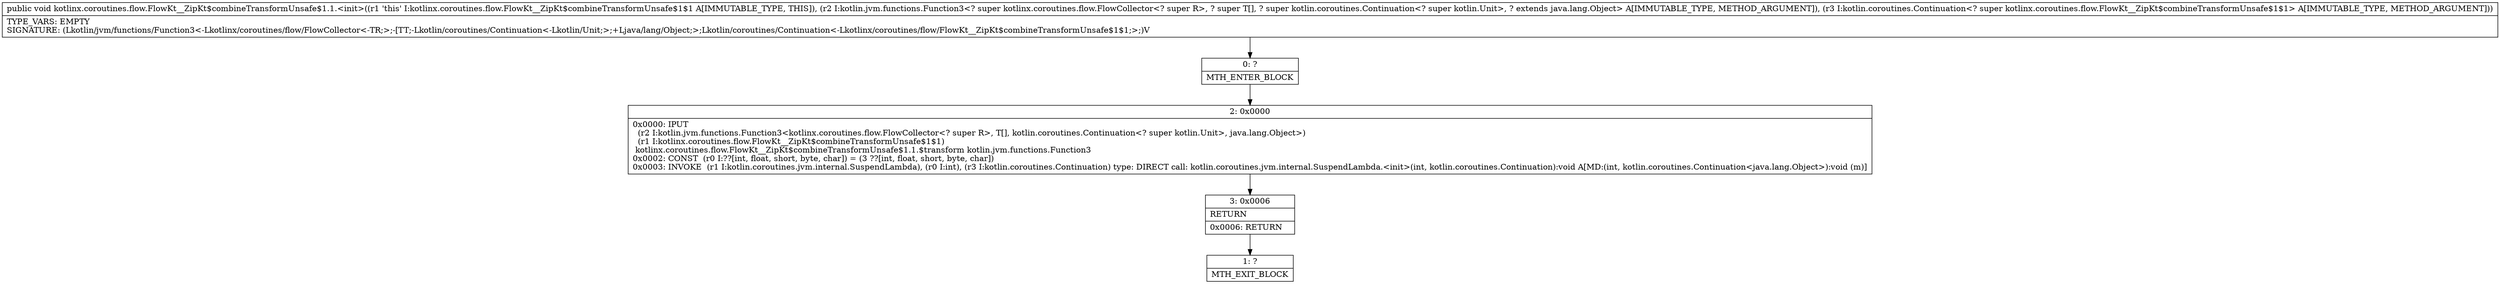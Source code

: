 digraph "CFG forkotlinx.coroutines.flow.FlowKt__ZipKt$combineTransformUnsafe$1.1.\<init\>(Lkotlin\/jvm\/functions\/Function3;Lkotlin\/coroutines\/Continuation;)V" {
Node_0 [shape=record,label="{0\:\ ?|MTH_ENTER_BLOCK\l}"];
Node_2 [shape=record,label="{2\:\ 0x0000|0x0000: IPUT  \l  (r2 I:kotlin.jvm.functions.Function3\<kotlinx.coroutines.flow.FlowCollector\<? super R\>, T[], kotlin.coroutines.Continuation\<? super kotlin.Unit\>, java.lang.Object\>)\l  (r1 I:kotlinx.coroutines.flow.FlowKt__ZipKt$combineTransformUnsafe$1$1)\l kotlinx.coroutines.flow.FlowKt__ZipKt$combineTransformUnsafe$1.1.$transform kotlin.jvm.functions.Function3 \l0x0002: CONST  (r0 I:??[int, float, short, byte, char]) = (3 ??[int, float, short, byte, char]) \l0x0003: INVOKE  (r1 I:kotlin.coroutines.jvm.internal.SuspendLambda), (r0 I:int), (r3 I:kotlin.coroutines.Continuation) type: DIRECT call: kotlin.coroutines.jvm.internal.SuspendLambda.\<init\>(int, kotlin.coroutines.Continuation):void A[MD:(int, kotlin.coroutines.Continuation\<java.lang.Object\>):void (m)]\l}"];
Node_3 [shape=record,label="{3\:\ 0x0006|RETURN\l|0x0006: RETURN   \l}"];
Node_1 [shape=record,label="{1\:\ ?|MTH_EXIT_BLOCK\l}"];
MethodNode[shape=record,label="{public void kotlinx.coroutines.flow.FlowKt__ZipKt$combineTransformUnsafe$1.1.\<init\>((r1 'this' I:kotlinx.coroutines.flow.FlowKt__ZipKt$combineTransformUnsafe$1$1 A[IMMUTABLE_TYPE, THIS]), (r2 I:kotlin.jvm.functions.Function3\<? super kotlinx.coroutines.flow.FlowCollector\<? super R\>, ? super T[], ? super kotlin.coroutines.Continuation\<? super kotlin.Unit\>, ? extends java.lang.Object\> A[IMMUTABLE_TYPE, METHOD_ARGUMENT]), (r3 I:kotlin.coroutines.Continuation\<? super kotlinx.coroutines.flow.FlowKt__ZipKt$combineTransformUnsafe$1$1\> A[IMMUTABLE_TYPE, METHOD_ARGUMENT]))  | TYPE_VARS: EMPTY\lSIGNATURE: (Lkotlin\/jvm\/functions\/Function3\<\-Lkotlinx\/coroutines\/flow\/FlowCollector\<\-TR;\>;\-[TT;\-Lkotlin\/coroutines\/Continuation\<\-Lkotlin\/Unit;\>;+Ljava\/lang\/Object;\>;Lkotlin\/coroutines\/Continuation\<\-Lkotlinx\/coroutines\/flow\/FlowKt__ZipKt$combineTransformUnsafe$1$1;\>;)V\l}"];
MethodNode -> Node_0;Node_0 -> Node_2;
Node_2 -> Node_3;
Node_3 -> Node_1;
}

